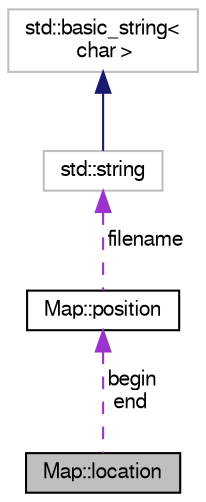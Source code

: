 digraph "Map::location"
{
  edge [fontname="FreeSans",fontsize="10",labelfontname="FreeSans",labelfontsize="10"];
  node [fontname="FreeSans",fontsize="10",shape=record];
  Node1 [label="Map::location",height=0.2,width=0.4,color="black", fillcolor="grey75", style="filled", fontcolor="black"];
  Node2 -> Node1 [dir="back",color="darkorchid3",fontsize="10",style="dashed",label=" begin\nend" ,fontname="FreeSans"];
  Node2 [label="Map::position",height=0.2,width=0.4,color="black", fillcolor="white", style="filled",URL="$class_map_1_1position.html",tooltip="Abstract a position. "];
  Node3 -> Node2 [dir="back",color="darkorchid3",fontsize="10",style="dashed",label=" filename" ,fontname="FreeSans"];
  Node3 [label="std::string",height=0.2,width=0.4,color="grey75", fillcolor="white", style="filled",tooltip="STL class. "];
  Node4 -> Node3 [dir="back",color="midnightblue",fontsize="10",style="solid",fontname="FreeSans"];
  Node4 [label="std::basic_string\<\l char \>",height=0.2,width=0.4,color="grey75", fillcolor="white", style="filled",tooltip="STL class. "];
}
